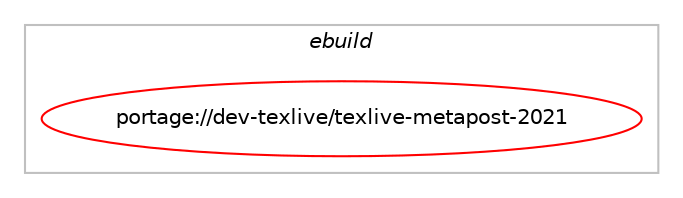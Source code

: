 digraph prolog {

# *************
# Graph options
# *************

newrank=true;
concentrate=true;
compound=true;
graph [rankdir=LR,fontname=Helvetica,fontsize=10,ranksep=1.5];#, ranksep=2.5, nodesep=0.2];
edge  [arrowhead=vee];
node  [fontname=Helvetica,fontsize=10];

# **********
# The ebuild
# **********

subgraph cluster_leftcol {
color=gray;
label=<<i>ebuild</i>>;
id [label="portage://dev-texlive/texlive-metapost-2021", color=red, width=4, href="../dev-texlive/texlive-metapost-2021.svg"];
}

# ****************
# The dependencies
# ****************

subgraph cluster_midcol {
color=gray;
label=<<i>dependencies</i>>;
subgraph cluster_compile {
fillcolor="#eeeeee";
style=filled;
label=<<i>compile</i>>;
# *** BEGIN UNKNOWN DEPENDENCY TYPE (TODO) ***
# id -> equal(package_dependency(portage://dev-texlive/texlive-metapost-2021,install,no,dev-texlive,texlive-basic,greaterequal,[2021,,,2021],[],[]))
# *** END UNKNOWN DEPENDENCY TYPE (TODO) ***

}
subgraph cluster_compileandrun {
fillcolor="#eeeeee";
style=filled;
label=<<i>compile and run</i>>;
}
subgraph cluster_run {
fillcolor="#eeeeee";
style=filled;
label=<<i>run</i>>;
# *** BEGIN UNKNOWN DEPENDENCY TYPE (TODO) ***
# id -> equal(package_dependency(portage://dev-texlive/texlive-metapost-2021,run,no,app-text,texlive-core,greaterequal,[2021,,,2021],[],[]))
# *** END UNKNOWN DEPENDENCY TYPE (TODO) ***

# *** BEGIN UNKNOWN DEPENDENCY TYPE (TODO) ***
# id -> equal(package_dependency(portage://dev-texlive/texlive-metapost-2021,run,no,dev-texlive,texlive-basic,greaterequal,[2021,,,2021],[],[]))
# *** END UNKNOWN DEPENDENCY TYPE (TODO) ***

}
}

# **************
# The candidates
# **************

subgraph cluster_choices {
rank=same;
color=gray;
label=<<i>candidates</i>>;

}

}
